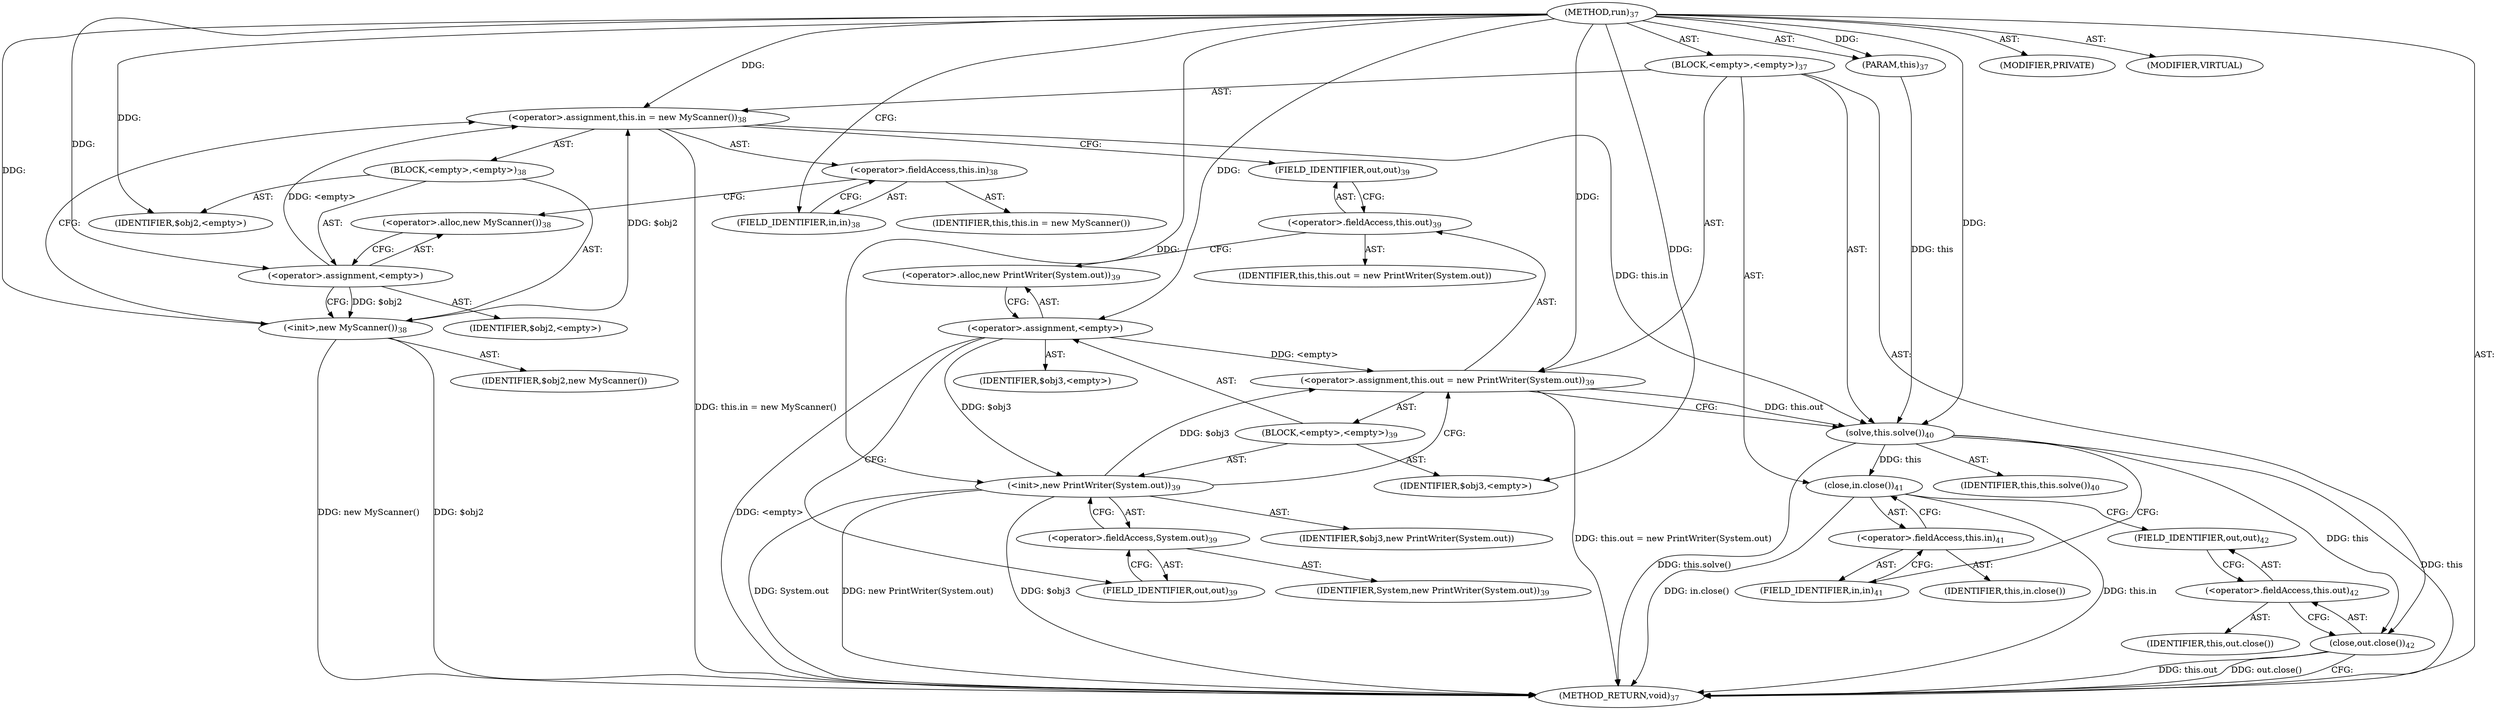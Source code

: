digraph "run" {  
"221" [label = <(METHOD,run)<SUB>37</SUB>> ]
"8" [label = <(PARAM,this)<SUB>37</SUB>> ]
"222" [label = <(BLOCK,&lt;empty&gt;,&lt;empty&gt;)<SUB>37</SUB>> ]
"223" [label = <(&lt;operator&gt;.assignment,this.in = new MyScanner())<SUB>38</SUB>> ]
"224" [label = <(&lt;operator&gt;.fieldAccess,this.in)<SUB>38</SUB>> ]
"225" [label = <(IDENTIFIER,this,this.in = new MyScanner())> ]
"226" [label = <(FIELD_IDENTIFIER,in,in)<SUB>38</SUB>> ]
"227" [label = <(BLOCK,&lt;empty&gt;,&lt;empty&gt;)<SUB>38</SUB>> ]
"228" [label = <(&lt;operator&gt;.assignment,&lt;empty&gt;)> ]
"229" [label = <(IDENTIFIER,$obj2,&lt;empty&gt;)> ]
"230" [label = <(&lt;operator&gt;.alloc,new MyScanner())<SUB>38</SUB>> ]
"231" [label = <(&lt;init&gt;,new MyScanner())<SUB>38</SUB>> ]
"232" [label = <(IDENTIFIER,$obj2,new MyScanner())> ]
"233" [label = <(IDENTIFIER,$obj2,&lt;empty&gt;)> ]
"234" [label = <(&lt;operator&gt;.assignment,this.out = new PrintWriter(System.out))<SUB>39</SUB>> ]
"235" [label = <(&lt;operator&gt;.fieldAccess,this.out)<SUB>39</SUB>> ]
"236" [label = <(IDENTIFIER,this,this.out = new PrintWriter(System.out))> ]
"237" [label = <(FIELD_IDENTIFIER,out,out)<SUB>39</SUB>> ]
"238" [label = <(BLOCK,&lt;empty&gt;,&lt;empty&gt;)<SUB>39</SUB>> ]
"239" [label = <(&lt;operator&gt;.assignment,&lt;empty&gt;)> ]
"240" [label = <(IDENTIFIER,$obj3,&lt;empty&gt;)> ]
"241" [label = <(&lt;operator&gt;.alloc,new PrintWriter(System.out))<SUB>39</SUB>> ]
"242" [label = <(&lt;init&gt;,new PrintWriter(System.out))<SUB>39</SUB>> ]
"243" [label = <(IDENTIFIER,$obj3,new PrintWriter(System.out))> ]
"244" [label = <(&lt;operator&gt;.fieldAccess,System.out)<SUB>39</SUB>> ]
"245" [label = <(IDENTIFIER,System,new PrintWriter(System.out))<SUB>39</SUB>> ]
"246" [label = <(FIELD_IDENTIFIER,out,out)<SUB>39</SUB>> ]
"247" [label = <(IDENTIFIER,$obj3,&lt;empty&gt;)> ]
"248" [label = <(solve,this.solve())<SUB>40</SUB>> ]
"7" [label = <(IDENTIFIER,this,this.solve())<SUB>40</SUB>> ]
"249" [label = <(close,in.close())<SUB>41</SUB>> ]
"250" [label = <(&lt;operator&gt;.fieldAccess,this.in)<SUB>41</SUB>> ]
"251" [label = <(IDENTIFIER,this,in.close())> ]
"252" [label = <(FIELD_IDENTIFIER,in,in)<SUB>41</SUB>> ]
"253" [label = <(close,out.close())<SUB>42</SUB>> ]
"254" [label = <(&lt;operator&gt;.fieldAccess,this.out)<SUB>42</SUB>> ]
"255" [label = <(IDENTIFIER,this,out.close())> ]
"256" [label = <(FIELD_IDENTIFIER,out,out)<SUB>42</SUB>> ]
"257" [label = <(MODIFIER,PRIVATE)> ]
"258" [label = <(MODIFIER,VIRTUAL)> ]
"259" [label = <(METHOD_RETURN,void)<SUB>37</SUB>> ]
  "221" -> "8"  [ label = "AST: "] 
  "221" -> "222"  [ label = "AST: "] 
  "221" -> "257"  [ label = "AST: "] 
  "221" -> "258"  [ label = "AST: "] 
  "221" -> "259"  [ label = "AST: "] 
  "222" -> "223"  [ label = "AST: "] 
  "222" -> "234"  [ label = "AST: "] 
  "222" -> "248"  [ label = "AST: "] 
  "222" -> "249"  [ label = "AST: "] 
  "222" -> "253"  [ label = "AST: "] 
  "223" -> "224"  [ label = "AST: "] 
  "223" -> "227"  [ label = "AST: "] 
  "224" -> "225"  [ label = "AST: "] 
  "224" -> "226"  [ label = "AST: "] 
  "227" -> "228"  [ label = "AST: "] 
  "227" -> "231"  [ label = "AST: "] 
  "227" -> "233"  [ label = "AST: "] 
  "228" -> "229"  [ label = "AST: "] 
  "228" -> "230"  [ label = "AST: "] 
  "231" -> "232"  [ label = "AST: "] 
  "234" -> "235"  [ label = "AST: "] 
  "234" -> "238"  [ label = "AST: "] 
  "235" -> "236"  [ label = "AST: "] 
  "235" -> "237"  [ label = "AST: "] 
  "238" -> "239"  [ label = "AST: "] 
  "238" -> "242"  [ label = "AST: "] 
  "238" -> "247"  [ label = "AST: "] 
  "239" -> "240"  [ label = "AST: "] 
  "239" -> "241"  [ label = "AST: "] 
  "242" -> "243"  [ label = "AST: "] 
  "242" -> "244"  [ label = "AST: "] 
  "244" -> "245"  [ label = "AST: "] 
  "244" -> "246"  [ label = "AST: "] 
  "248" -> "7"  [ label = "AST: "] 
  "249" -> "250"  [ label = "AST: "] 
  "250" -> "251"  [ label = "AST: "] 
  "250" -> "252"  [ label = "AST: "] 
  "253" -> "254"  [ label = "AST: "] 
  "254" -> "255"  [ label = "AST: "] 
  "254" -> "256"  [ label = "AST: "] 
  "223" -> "237"  [ label = "CFG: "] 
  "234" -> "248"  [ label = "CFG: "] 
  "248" -> "252"  [ label = "CFG: "] 
  "249" -> "256"  [ label = "CFG: "] 
  "253" -> "259"  [ label = "CFG: "] 
  "224" -> "230"  [ label = "CFG: "] 
  "235" -> "241"  [ label = "CFG: "] 
  "250" -> "249"  [ label = "CFG: "] 
  "254" -> "253"  [ label = "CFG: "] 
  "226" -> "224"  [ label = "CFG: "] 
  "228" -> "231"  [ label = "CFG: "] 
  "231" -> "223"  [ label = "CFG: "] 
  "237" -> "235"  [ label = "CFG: "] 
  "239" -> "246"  [ label = "CFG: "] 
  "242" -> "234"  [ label = "CFG: "] 
  "252" -> "250"  [ label = "CFG: "] 
  "256" -> "254"  [ label = "CFG: "] 
  "230" -> "228"  [ label = "CFG: "] 
  "241" -> "239"  [ label = "CFG: "] 
  "244" -> "242"  [ label = "CFG: "] 
  "246" -> "244"  [ label = "CFG: "] 
  "221" -> "226"  [ label = "CFG: "] 
  "231" -> "259"  [ label = "DDG: $obj2"] 
  "231" -> "259"  [ label = "DDG: new MyScanner()"] 
  "223" -> "259"  [ label = "DDG: this.in = new MyScanner()"] 
  "239" -> "259"  [ label = "DDG: &lt;empty&gt;"] 
  "242" -> "259"  [ label = "DDG: $obj3"] 
  "242" -> "259"  [ label = "DDG: System.out"] 
  "242" -> "259"  [ label = "DDG: new PrintWriter(System.out)"] 
  "234" -> "259"  [ label = "DDG: this.out = new PrintWriter(System.out)"] 
  "248" -> "259"  [ label = "DDG: this"] 
  "248" -> "259"  [ label = "DDG: this.solve()"] 
  "249" -> "259"  [ label = "DDG: this.in"] 
  "249" -> "259"  [ label = "DDG: in.close()"] 
  "253" -> "259"  [ label = "DDG: this.out"] 
  "253" -> "259"  [ label = "DDG: out.close()"] 
  "221" -> "8"  [ label = "DDG: "] 
  "228" -> "223"  [ label = "DDG: &lt;empty&gt;"] 
  "231" -> "223"  [ label = "DDG: $obj2"] 
  "221" -> "223"  [ label = "DDG: "] 
  "239" -> "234"  [ label = "DDG: &lt;empty&gt;"] 
  "242" -> "234"  [ label = "DDG: $obj3"] 
  "221" -> "234"  [ label = "DDG: "] 
  "8" -> "248"  [ label = "DDG: this"] 
  "223" -> "248"  [ label = "DDG: this.in"] 
  "234" -> "248"  [ label = "DDG: this.out"] 
  "221" -> "248"  [ label = "DDG: "] 
  "248" -> "249"  [ label = "DDG: this"] 
  "248" -> "253"  [ label = "DDG: this"] 
  "221" -> "228"  [ label = "DDG: "] 
  "221" -> "233"  [ label = "DDG: "] 
  "221" -> "239"  [ label = "DDG: "] 
  "221" -> "247"  [ label = "DDG: "] 
  "228" -> "231"  [ label = "DDG: $obj2"] 
  "221" -> "231"  [ label = "DDG: "] 
  "239" -> "242"  [ label = "DDG: $obj3"] 
  "221" -> "242"  [ label = "DDG: "] 
}
